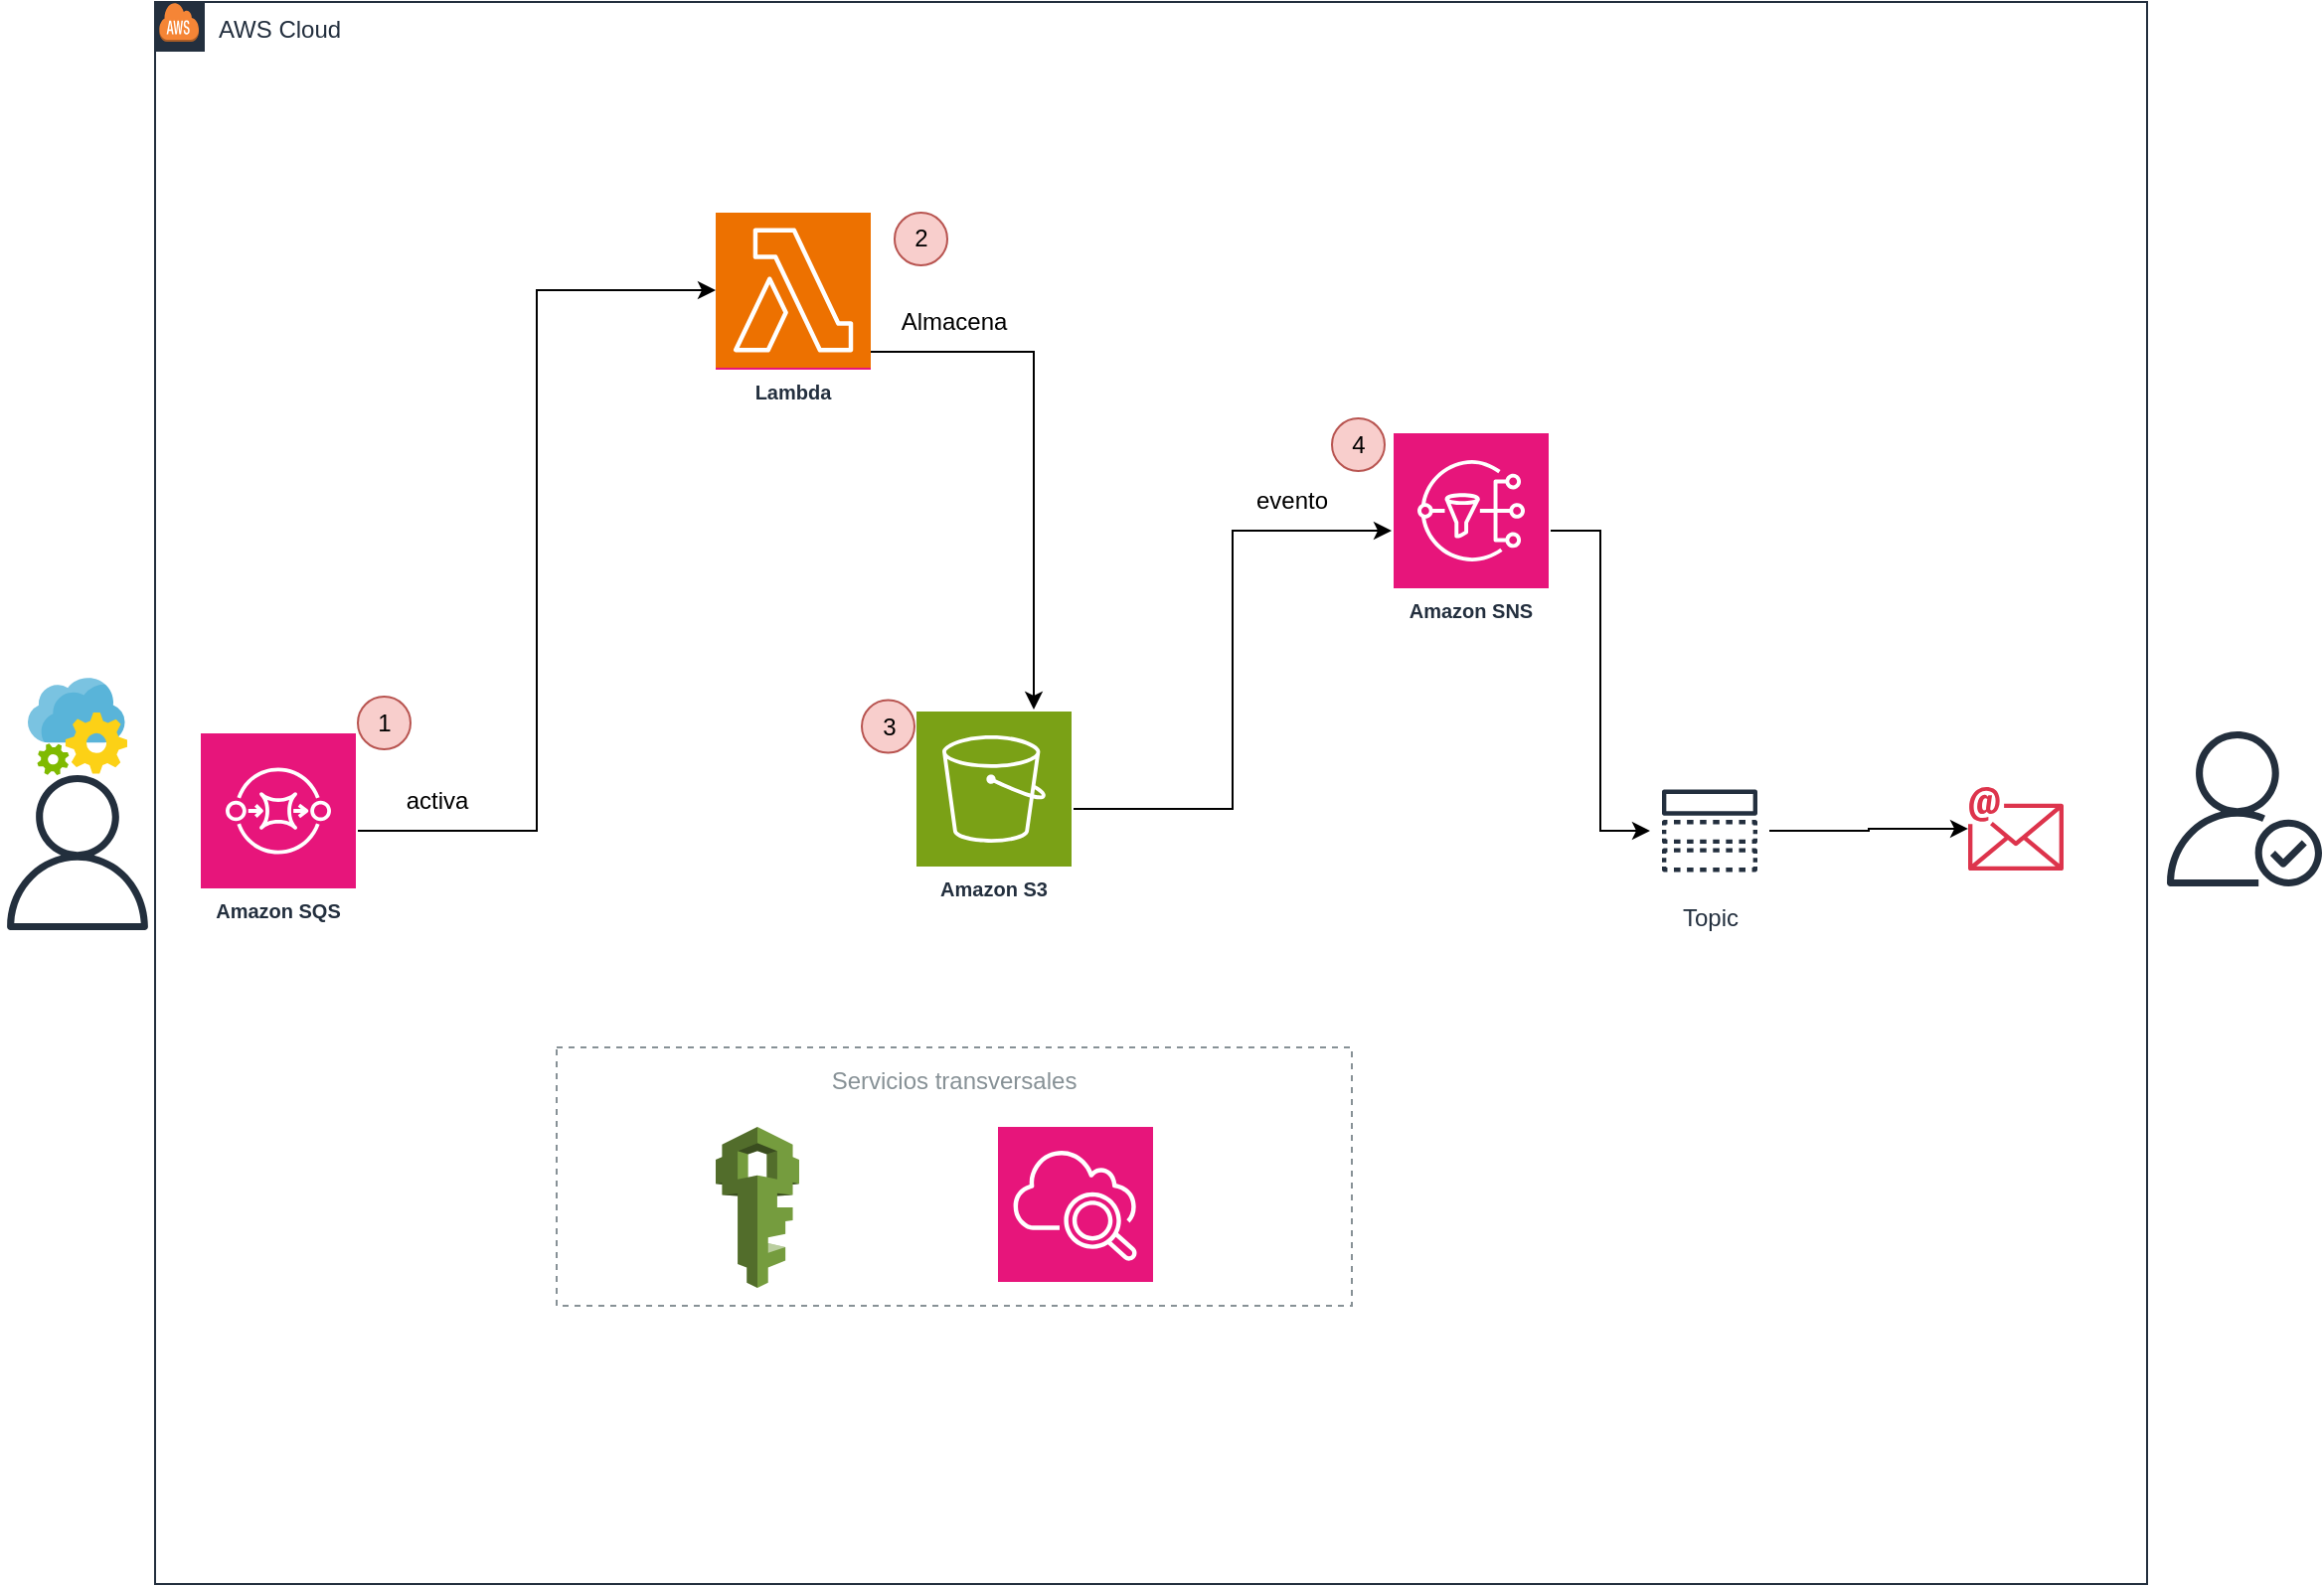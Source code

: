 <mxfile version="24.8.4">
  <diagram name="Página-1" id="q6vjIyBOqwrU2EMw6Zm3">
    <mxGraphModel dx="2559" dy="3230" grid="1" gridSize="10" guides="1" tooltips="1" connect="1" arrows="1" fold="1" page="1" pageScale="1" pageWidth="827" pageHeight="1169" math="0" shadow="0">
      <root>
        <mxCell id="0" />
        <mxCell id="1" parent="0" />
        <mxCell id="qJ5r8cEGt5Bqexi7enRZ-4" value="Amazon SQS" style="sketch=0;outlineConnect=0;fontColor=#232F3E;gradientColor=none;strokeColor=#ffffff;fillColor=#e7157b;dashed=0;verticalLabelPosition=middle;verticalAlign=bottom;align=center;html=1;whiteSpace=wrap;fontSize=10;fontStyle=1;spacing=3;shape=mxgraph.aws4.productIcon;prIcon=mxgraph.aws4.sqs;" parent="1" vertex="1">
          <mxGeometry x="20" y="-1959" width="80" height="100" as="geometry" />
        </mxCell>
        <mxCell id="qJ5r8cEGt5Bqexi7enRZ-14" value="Lambda" style="sketch=0;outlineConnect=0;fontColor=#232F3E;gradientColor=none;strokeColor=#ffffff;fillColor=#e7157b;dashed=0;verticalLabelPosition=middle;verticalAlign=bottom;align=center;html=1;whiteSpace=wrap;fontSize=10;fontStyle=1;spacing=3;shape=mxgraph.aws4.productIcon;prIcon=mxgraph.aws4.sqs;" parent="1" vertex="1">
          <mxGeometry x="279" y="-2220" width="80" height="100" as="geometry" />
        </mxCell>
        <mxCell id="g1cawl0q5QP8x0kEphEZ-7" style="edgeStyle=elbowEdgeStyle;rounded=0;orthogonalLoop=1;jettySize=auto;html=1;verticalAlign=middle;elbow=vertical;" edge="1" parent="1" source="qJ5r8cEGt5Bqexi7enRZ-15" target="tb1RHoqSBSulVYjN283y-9">
          <mxGeometry relative="1" as="geometry">
            <Array as="points">
              <mxPoint x="440" y="-2150" />
            </Array>
          </mxGeometry>
        </mxCell>
        <mxCell id="qJ5r8cEGt5Bqexi7enRZ-15" value="" style="sketch=0;points=[[0,0,0],[0.25,0,0],[0.5,0,0],[0.75,0,0],[1,0,0],[0,1,0],[0.25,1,0],[0.5,1,0],[0.75,1,0],[1,1,0],[0,0.25,0],[0,0.5,0],[0,0.75,0],[1,0.25,0],[1,0.5,0],[1,0.75,0]];outlineConnect=0;fontColor=#232F3E;fillColor=#ED7100;strokeColor=#ffffff;dashed=0;verticalLabelPosition=bottom;verticalAlign=top;align=center;html=1;fontSize=12;fontStyle=0;aspect=fixed;shape=mxgraph.aws4.resourceIcon;resIcon=mxgraph.aws4.lambda;" parent="1" vertex="1">
          <mxGeometry x="280" y="-2220" width="78" height="78" as="geometry" />
        </mxCell>
        <mxCell id="g1cawl0q5QP8x0kEphEZ-13" style="edgeStyle=elbowEdgeStyle;rounded=0;orthogonalLoop=1;jettySize=auto;html=1;" edge="1" parent="1" source="qJ5r8cEGt5Bqexi7enRZ-18" target="tb1RHoqSBSulVYjN283y-17">
          <mxGeometry relative="1" as="geometry" />
        </mxCell>
        <mxCell id="qJ5r8cEGt5Bqexi7enRZ-18" value="Amazon SNS" style="sketch=0;outlineConnect=0;fontColor=#232F3E;gradientColor=none;strokeColor=#ffffff;fillColor=#e7157b;dashed=0;verticalLabelPosition=middle;verticalAlign=bottom;align=center;html=1;whiteSpace=wrap;fontSize=10;fontStyle=1;spacing=3;shape=mxgraph.aws4.productIcon;prIcon=mxgraph.aws4.sns;" parent="1" vertex="1">
          <mxGeometry x="620" y="-2110" width="80" height="100" as="geometry" />
        </mxCell>
        <mxCell id="qJ5r8cEGt5Bqexi7enRZ-19" value="Servicios transversales" style="outlineConnect=0;gradientColor=none;html=1;whiteSpace=wrap;fontSize=12;fontStyle=0;strokeColor=#879196;fillColor=none;verticalAlign=top;align=center;fontColor=#879196;dashed=1;spacingTop=3;" parent="1" vertex="1">
          <mxGeometry x="200" y="-1800" width="400" height="130" as="geometry" />
        </mxCell>
        <mxCell id="qJ5r8cEGt5Bqexi7enRZ-21" value="" style="outlineConnect=0;dashed=0;verticalLabelPosition=bottom;verticalAlign=top;align=center;html=1;shape=mxgraph.aws3.iam;fillColor=#759C3E;gradientColor=none;" parent="1" vertex="1">
          <mxGeometry x="280" y="-1760" width="42" height="81" as="geometry" />
        </mxCell>
        <mxCell id="qJ5r8cEGt5Bqexi7enRZ-22" value="" style="sketch=0;points=[[0,0,0],[0.25,0,0],[0.5,0,0],[0.75,0,0],[1,0,0],[0,1,0],[0.25,1,0],[0.5,1,0],[0.75,1,0],[1,1,0],[0,0.25,0],[0,0.5,0],[0,0.75,0],[1,0.25,0],[1,0.5,0],[1,0.75,0]];points=[[0,0,0],[0.25,0,0],[0.5,0,0],[0.75,0,0],[1,0,0],[0,1,0],[0.25,1,0],[0.5,1,0],[0.75,1,0],[1,1,0],[0,0.25,0],[0,0.5,0],[0,0.75,0],[1,0.25,0],[1,0.5,0],[1,0.75,0]];outlineConnect=0;fontColor=#232F3E;fillColor=#E7157B;strokeColor=#ffffff;dashed=0;verticalLabelPosition=bottom;verticalAlign=top;align=center;html=1;fontSize=12;fontStyle=0;aspect=fixed;shape=mxgraph.aws4.resourceIcon;resIcon=mxgraph.aws4.cloudwatch_2;" parent="1" vertex="1">
          <mxGeometry x="422" y="-1760" width="78" height="78" as="geometry" />
        </mxCell>
        <mxCell id="tb1RHoqSBSulVYjN283y-7" value="AWS Cloud" style="points=[[0,0],[0.25,0],[0.5,0],[0.75,0],[1,0],[1,0.25],[1,0.5],[1,0.75],[1,1],[0.75,1],[0.5,1],[0.25,1],[0,1],[0,0.75],[0,0.5],[0,0.25]];outlineConnect=0;gradientColor=none;html=1;whiteSpace=wrap;fontSize=12;fontStyle=0;container=1;pointerEvents=0;collapsible=0;recursiveResize=0;shape=mxgraph.aws4.group;grIcon=mxgraph.aws4.group_aws_cloud;strokeColor=#232F3E;fillColor=none;verticalAlign=top;align=left;spacingLeft=30;fontColor=#232F3E;dashed=0;rotation=0;" parent="1" vertex="1">
          <mxGeometry x="-2" y="-2326" width="1002" height="796" as="geometry" />
        </mxCell>
        <mxCell id="tb1RHoqSBSulVYjN283y-2" value="" style="dashed=0;html=1;shape=mxgraph.aws3.cloud;fillColor=#F58536;gradientColor=none;dashed=0;" parent="tb1RHoqSBSulVYjN283y-7" vertex="1">
          <mxGeometry x="2" width="20" height="20" as="geometry" />
        </mxCell>
        <mxCell id="g1cawl0q5QP8x0kEphEZ-9" style="edgeStyle=elbowEdgeStyle;rounded=0;orthogonalLoop=1;jettySize=auto;html=1;" edge="1" parent="1" source="tb1RHoqSBSulVYjN283y-9" target="qJ5r8cEGt5Bqexi7enRZ-18">
          <mxGeometry relative="1" as="geometry" />
        </mxCell>
        <mxCell id="tb1RHoqSBSulVYjN283y-9" value="Amazon S3" style="sketch=0;outlineConnect=0;fontColor=#232F3E;gradientColor=none;strokeColor=#ffffff;fillColor=#7aa116;dashed=0;verticalLabelPosition=middle;verticalAlign=bottom;align=center;html=1;whiteSpace=wrap;fontSize=10;fontStyle=1;spacing=3;shape=mxgraph.aws4.productIcon;prIcon=mxgraph.aws4.s3;" parent="1" vertex="1">
          <mxGeometry x="380" y="-1970" width="80" height="100" as="geometry" />
        </mxCell>
        <mxCell id="tb1RHoqSBSulVYjN283y-11" value="" style="sketch=0;outlineConnect=0;fontColor=#232F3E;gradientColor=none;fillColor=#DD344C;strokeColor=none;dashed=0;verticalLabelPosition=bottom;verticalAlign=top;align=center;html=1;fontSize=12;fontStyle=0;aspect=fixed;shape=mxgraph.aws4.email;" parent="1" vertex="1">
          <mxGeometry x="910" y="-1931.23" width="48" height="42.46" as="geometry" />
        </mxCell>
        <mxCell id="tb1RHoqSBSulVYjN283y-12" value="" style="sketch=0;outlineConnect=0;fontColor=#232F3E;gradientColor=none;fillColor=#232F3D;strokeColor=none;dashed=0;verticalLabelPosition=bottom;verticalAlign=top;align=center;html=1;fontSize=12;fontStyle=0;aspect=fixed;pointerEvents=1;shape=mxgraph.aws4.authenticated_user;" parent="1" vertex="1">
          <mxGeometry x="1010" y="-1959" width="78" height="78" as="geometry" />
        </mxCell>
        <mxCell id="tb1RHoqSBSulVYjN283y-15" value="" style="sketch=0;outlineConnect=0;fontColor=#232F3E;gradientColor=none;fillColor=#232F3D;strokeColor=none;dashed=0;verticalLabelPosition=bottom;verticalAlign=top;align=center;html=1;fontSize=12;fontStyle=0;aspect=fixed;pointerEvents=1;shape=mxgraph.aws4.user;" parent="1" vertex="1">
          <mxGeometry x="-80" y="-1937" width="78" height="78" as="geometry" />
        </mxCell>
        <mxCell id="tb1RHoqSBSulVYjN283y-16" value="" style="image;sketch=0;aspect=fixed;html=1;points=[];align=center;fontSize=12;image=img/lib/mscae/App_Configuration.svg;" parent="1" vertex="1">
          <mxGeometry x="-66" y="-1986" width="50" height="49" as="geometry" />
        </mxCell>
        <mxCell id="g1cawl0q5QP8x0kEphEZ-2" value="" style="edgeStyle=orthogonalEdgeStyle;rounded=0;orthogonalLoop=1;jettySize=auto;html=1;" edge="1" parent="1" source="tb1RHoqSBSulVYjN283y-17" target="tb1RHoqSBSulVYjN283y-11">
          <mxGeometry relative="1" as="geometry" />
        </mxCell>
        <mxCell id="tb1RHoqSBSulVYjN283y-17" value="Topic" style="sketch=0;outlineConnect=0;fontColor=#232F3E;gradientColor=none;strokeColor=#232F3E;fillColor=#ffffff;dashed=0;verticalLabelPosition=bottom;verticalAlign=top;align=center;html=1;fontSize=12;fontStyle=0;aspect=fixed;shape=mxgraph.aws4.resourceIcon;resIcon=mxgraph.aws4.topic;" parent="1" vertex="1">
          <mxGeometry x="750" y="-1939" width="60" height="60" as="geometry" />
        </mxCell>
        <mxCell id="g1cawl0q5QP8x0kEphEZ-1" style="edgeStyle=orthogonalEdgeStyle;rounded=0;orthogonalLoop=1;jettySize=auto;html=1;entryX=0;entryY=0.5;entryDx=0;entryDy=0;entryPerimeter=0;" edge="1" parent="1" source="qJ5r8cEGt5Bqexi7enRZ-4" target="qJ5r8cEGt5Bqexi7enRZ-15">
          <mxGeometry relative="1" as="geometry" />
        </mxCell>
        <mxCell id="g1cawl0q5QP8x0kEphEZ-3" value="activa" style="text;strokeColor=none;align=center;fillColor=none;html=1;verticalAlign=middle;whiteSpace=wrap;rounded=0;" vertex="1" parent="1">
          <mxGeometry x="110" y="-1939" width="60" height="30" as="geometry" />
        </mxCell>
        <mxCell id="g1cawl0q5QP8x0kEphEZ-8" value="Almacena" style="text;strokeColor=none;align=center;fillColor=none;html=1;verticalAlign=middle;whiteSpace=wrap;rounded=0;" vertex="1" parent="1">
          <mxGeometry x="370" y="-2180" width="60" height="30" as="geometry" />
        </mxCell>
        <mxCell id="g1cawl0q5QP8x0kEphEZ-11" value="evento" style="text;strokeColor=none;align=center;fillColor=none;html=1;verticalAlign=middle;whiteSpace=wrap;rounded=0;" vertex="1" parent="1">
          <mxGeometry x="540" y="-2090" width="60" height="30" as="geometry" />
        </mxCell>
        <mxCell id="g1cawl0q5QP8x0kEphEZ-17" value="1" style="ellipse;whiteSpace=wrap;html=1;aspect=fixed;fillColor=#f8cecc;strokeColor=#b85450;" vertex="1" parent="1">
          <mxGeometry x="100" y="-1976.5" width="26.5" height="26.5" as="geometry" />
        </mxCell>
        <mxCell id="g1cawl0q5QP8x0kEphEZ-18" value="2" style="ellipse;whiteSpace=wrap;html=1;aspect=fixed;fillColor=#f8cecc;strokeColor=#b85450;" vertex="1" parent="1">
          <mxGeometry x="370" y="-2220" width="26.5" height="26.5" as="geometry" />
        </mxCell>
        <mxCell id="g1cawl0q5QP8x0kEphEZ-19" value="3" style="ellipse;whiteSpace=wrap;html=1;aspect=fixed;fillColor=#f8cecc;strokeColor=#b85450;" vertex="1" parent="1">
          <mxGeometry x="353.5" y="-1974.75" width="26.5" height="26.5" as="geometry" />
        </mxCell>
        <mxCell id="g1cawl0q5QP8x0kEphEZ-20" value="4" style="ellipse;whiteSpace=wrap;html=1;aspect=fixed;fillColor=#f8cecc;strokeColor=#b85450;" vertex="1" parent="1">
          <mxGeometry x="590" y="-2116.5" width="26.5" height="26.5" as="geometry" />
        </mxCell>
      </root>
    </mxGraphModel>
  </diagram>
</mxfile>
